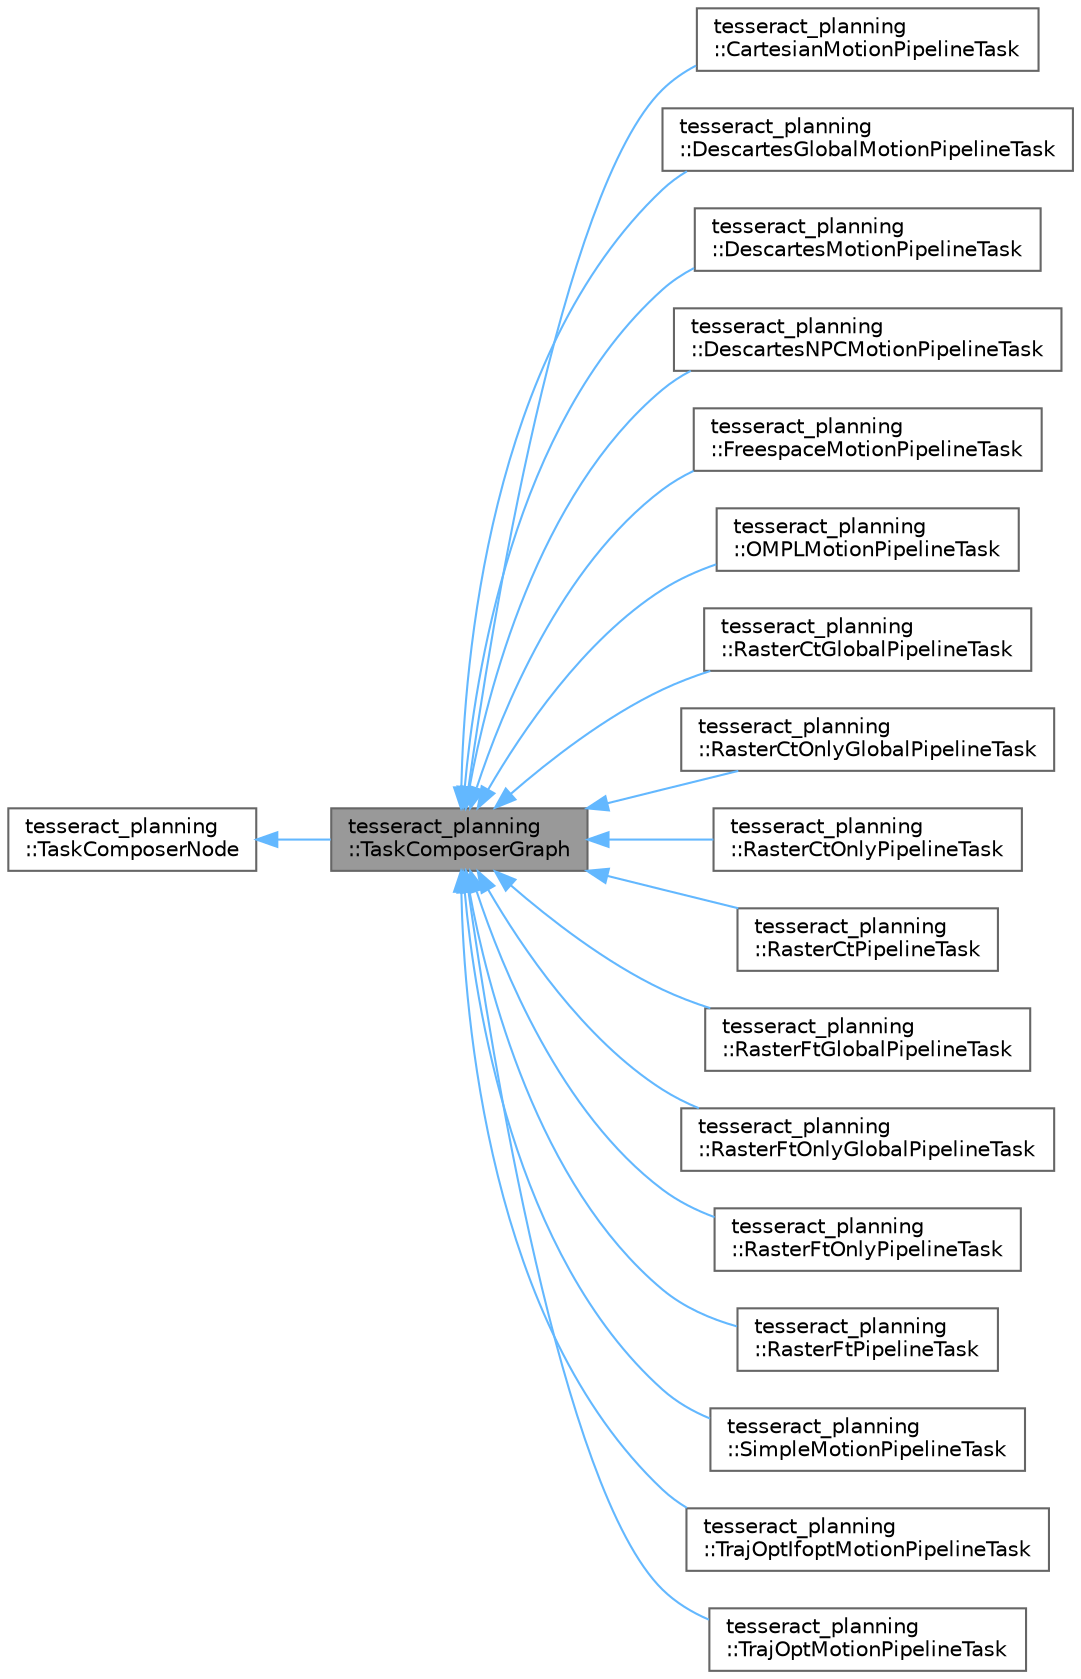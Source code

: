 digraph "tesseract_planning::TaskComposerGraph"
{
 // LATEX_PDF_SIZE
  bgcolor="transparent";
  edge [fontname=Helvetica,fontsize=10,labelfontname=Helvetica,labelfontsize=10];
  node [fontname=Helvetica,fontsize=10,shape=box,height=0.2,width=0.4];
  rankdir="LR";
  Node1 [label="tesseract_planning\l::TaskComposerGraph",height=0.2,width=0.4,color="gray40", fillcolor="grey60", style="filled", fontcolor="black",tooltip="This class facilitates the composition of an arbitrary taskflow graph. Tasks are nodes in the graph c..."];
  Node2 -> Node1 [dir="back",color="steelblue1",style="solid"];
  Node2 [label="tesseract_planning\l::TaskComposerNode",height=0.2,width=0.4,color="gray40", fillcolor="white", style="filled",URL="$de/d23/classtesseract__planning_1_1TaskComposerNode.html",tooltip="Represents a node the pipeline to be executed."];
  Node1 -> Node3 [dir="back",color="steelblue1",style="solid"];
  Node3 [label="tesseract_planning\l::CartesianMotionPipelineTask",height=0.2,width=0.4,color="gray40", fillcolor="white", style="filled",URL="$de/d09/classtesseract__planning_1_1CartesianMotionPipelineTask.html",tooltip=" "];
  Node1 -> Node4 [dir="back",color="steelblue1",style="solid"];
  Node4 [label="tesseract_planning\l::DescartesGlobalMotionPipelineTask",height=0.2,width=0.4,color="gray40", fillcolor="white", style="filled",URL="$d4/d3a/classtesseract__planning_1_1DescartesGlobalMotionPipelineTask.html",tooltip=" "];
  Node1 -> Node5 [dir="back",color="steelblue1",style="solid"];
  Node5 [label="tesseract_planning\l::DescartesMotionPipelineTask",height=0.2,width=0.4,color="gray40", fillcolor="white", style="filled",URL="$d6/d4c/classtesseract__planning_1_1DescartesMotionPipelineTask.html",tooltip=" "];
  Node1 -> Node6 [dir="back",color="steelblue1",style="solid"];
  Node6 [label="tesseract_planning\l::DescartesNPCMotionPipelineTask",height=0.2,width=0.4,color="gray40", fillcolor="white", style="filled",URL="$d5/d48/classtesseract__planning_1_1DescartesNPCMotionPipelineTask.html",tooltip=" "];
  Node1 -> Node7 [dir="back",color="steelblue1",style="solid"];
  Node7 [label="tesseract_planning\l::FreespaceMotionPipelineTask",height=0.2,width=0.4,color="gray40", fillcolor="white", style="filled",URL="$dc/d45/classtesseract__planning_1_1FreespaceMotionPipelineTask.html",tooltip=" "];
  Node1 -> Node8 [dir="back",color="steelblue1",style="solid"];
  Node8 [label="tesseract_planning\l::OMPLMotionPipelineTask",height=0.2,width=0.4,color="gray40", fillcolor="white", style="filled",URL="$d2/d76/classtesseract__planning_1_1OMPLMotionPipelineTask.html",tooltip=" "];
  Node1 -> Node9 [dir="back",color="steelblue1",style="solid"];
  Node9 [label="tesseract_planning\l::RasterCtGlobalPipelineTask",height=0.2,width=0.4,color="gray40", fillcolor="white", style="filled",URL="$da/d60/classtesseract__planning_1_1RasterCtGlobalPipelineTask.html",tooltip="The RasterCtGlobalPipelineTask class."];
  Node1 -> Node10 [dir="back",color="steelblue1",style="solid"];
  Node10 [label="tesseract_planning\l::RasterCtOnlyGlobalPipelineTask",height=0.2,width=0.4,color="gray40", fillcolor="white", style="filled",URL="$dc/d0b/classtesseract__planning_1_1RasterCtOnlyGlobalPipelineTask.html",tooltip="The RasterCtOnlyGlobalPipelineTask class."];
  Node1 -> Node11 [dir="back",color="steelblue1",style="solid"];
  Node11 [label="tesseract_planning\l::RasterCtOnlyPipelineTask",height=0.2,width=0.4,color="gray40", fillcolor="white", style="filled",URL="$d7/dff/classtesseract__planning_1_1RasterCtOnlyPipelineTask.html",tooltip="The RasterCtOnlyGlobalPipelineTask class."];
  Node1 -> Node12 [dir="back",color="steelblue1",style="solid"];
  Node12 [label="tesseract_planning\l::RasterCtPipelineTask",height=0.2,width=0.4,color="gray40", fillcolor="white", style="filled",URL="$de/d4a/classtesseract__planning_1_1RasterCtPipelineTask.html",tooltip="The RasterCtPipelineTask class."];
  Node1 -> Node13 [dir="back",color="steelblue1",style="solid"];
  Node13 [label="tesseract_planning\l::RasterFtGlobalPipelineTask",height=0.2,width=0.4,color="gray40", fillcolor="white", style="filled",URL="$d0/d72/classtesseract__planning_1_1RasterFtGlobalPipelineTask.html",tooltip="The RasterFtGlobalPipelineTask class."];
  Node1 -> Node14 [dir="back",color="steelblue1",style="solid"];
  Node14 [label="tesseract_planning\l::RasterFtOnlyGlobalPipelineTask",height=0.2,width=0.4,color="gray40", fillcolor="white", style="filled",URL="$da/de2/classtesseract__planning_1_1RasterFtOnlyGlobalPipelineTask.html",tooltip="The RasterFtOnlyGlobalPipelineTask class."];
  Node1 -> Node15 [dir="back",color="steelblue1",style="solid"];
  Node15 [label="tesseract_planning\l::RasterFtOnlyPipelineTask",height=0.2,width=0.4,color="gray40", fillcolor="white", style="filled",URL="$d9/d47/classtesseract__planning_1_1RasterFtOnlyPipelineTask.html",tooltip="The RasterFtOnlyPipelineTask class."];
  Node1 -> Node16 [dir="back",color="steelblue1",style="solid"];
  Node16 [label="tesseract_planning\l::RasterFtPipelineTask",height=0.2,width=0.4,color="gray40", fillcolor="white", style="filled",URL="$d4/d8c/classtesseract__planning_1_1RasterFtPipelineTask.html",tooltip="The RasterFtPipelineTask class."];
  Node1 -> Node17 [dir="back",color="steelblue1",style="solid"];
  Node17 [label="tesseract_planning\l::SimpleMotionPipelineTask",height=0.2,width=0.4,color="gray40", fillcolor="white", style="filled",URL="$d0/db1/classtesseract__planning_1_1SimpleMotionPipelineTask.html",tooltip=" "];
  Node1 -> Node18 [dir="back",color="steelblue1",style="solid"];
  Node18 [label="tesseract_planning\l::TrajOptIfoptMotionPipelineTask",height=0.2,width=0.4,color="gray40", fillcolor="white", style="filled",URL="$dc/df3/classtesseract__planning_1_1TrajOptIfoptMotionPipelineTask.html",tooltip=" "];
  Node1 -> Node19 [dir="back",color="steelblue1",style="solid"];
  Node19 [label="tesseract_planning\l::TrajOptMotionPipelineTask",height=0.2,width=0.4,color="gray40", fillcolor="white", style="filled",URL="$d4/de3/classtesseract__planning_1_1TrajOptMotionPipelineTask.html",tooltip=" "];
}
